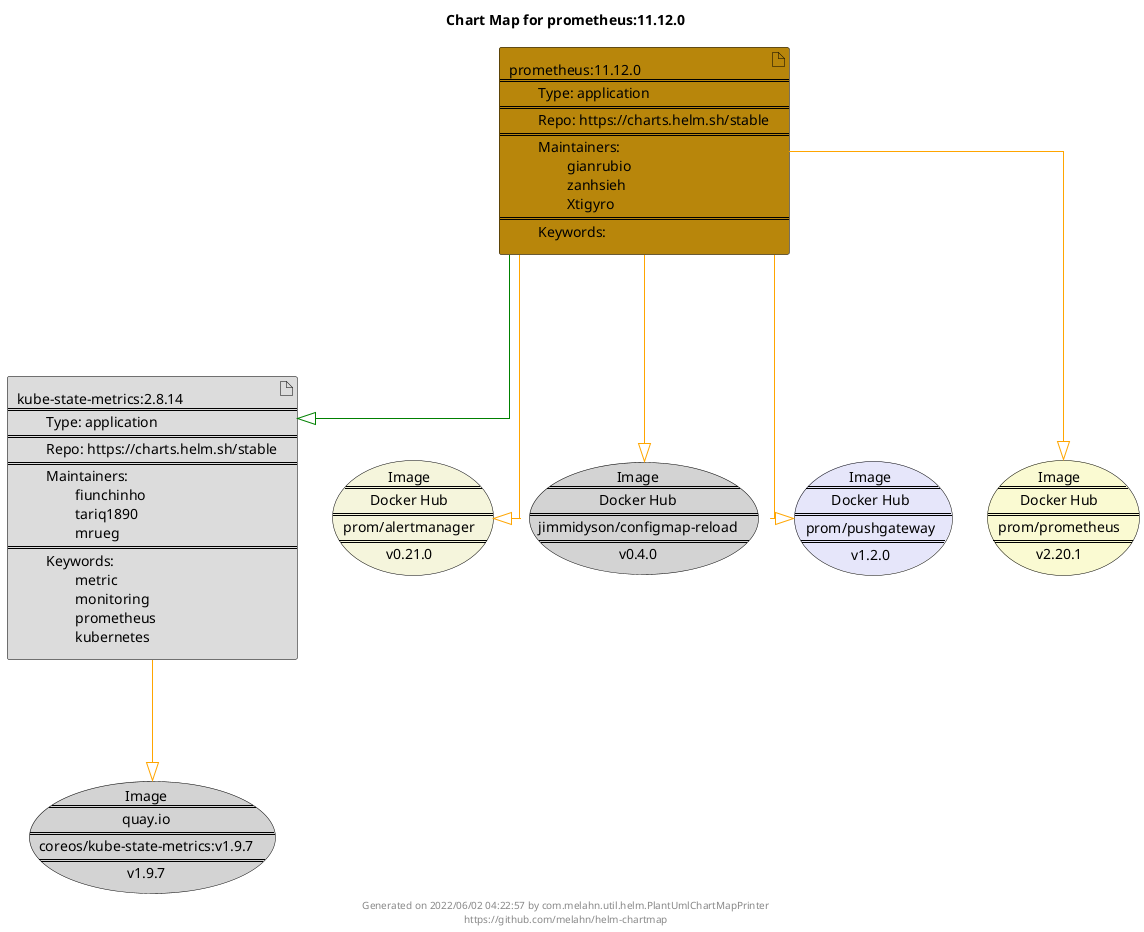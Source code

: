 @startuml
skinparam linetype ortho
skinparam backgroundColor white
skinparam usecaseBorderColor black
skinparam usecaseArrowColor LightSlateGray
skinparam artifactBorderColor black
skinparam artifactArrowColor LightSlateGray

title Chart Map for prometheus:11.12.0

'There are 2 referenced Helm Charts
artifact "prometheus:11.12.0\n====\n\tType: application\n====\n\tRepo: https://charts.helm.sh/stable\n====\n\tMaintainers: \n\t\tgianrubio\n\t\tzanhsieh\n\t\tXtigyro\n====\n\tKeywords: " as prometheus_11_12_0 #DarkGoldenRod
artifact "kube-state-metrics:2.8.14\n====\n\tType: application\n====\n\tRepo: https://charts.helm.sh/stable\n====\n\tMaintainers: \n\t\tfiunchinho\n\t\ttariq1890\n\t\tmrueg\n====\n\tKeywords: \n\t\tmetric\n\t\tmonitoring\n\t\tprometheus\n\t\tkubernetes" as kube_state_metrics_2_8_14 #Gainsboro

'There are 5 referenced Docker Images
usecase "Image\n====\nDocker Hub\n====\nprom/alertmanager\n====\nv0.21.0" as prom_alertmanager_v0_21_0 #Beige
usecase "Image\n====\nDocker Hub\n====\njimmidyson/configmap-reload\n====\nv0.4.0" as jimmidyson_configmap_reload_v0_4_0 #LightGray
usecase "Image\n====\nDocker Hub\n====\nprom/pushgateway\n====\nv1.2.0" as prom_pushgateway_v1_2_0 #Lavender
usecase "Image\n====\nquay.io\n====\ncoreos/kube-state-metrics:v1.9.7\n====\nv1.9.7" as quay_io_coreos_kube_state_metrics_v1_9_7 #LightGrey
usecase "Image\n====\nDocker Hub\n====\nprom/prometheus\n====\nv2.20.1" as prom_prometheus_v2_20_1 #LightGoldenRodYellow

'Chart Dependencies
prometheus_11_12_0--[#green]-|>kube_state_metrics_2_8_14
prometheus_11_12_0--[#orange]-|>prom_prometheus_v2_20_1
prometheus_11_12_0--[#orange]-|>prom_pushgateway_v1_2_0
prometheus_11_12_0--[#orange]-|>prom_alertmanager_v0_21_0
prometheus_11_12_0--[#orange]-|>jimmidyson_configmap_reload_v0_4_0
kube_state_metrics_2_8_14--[#orange]-|>quay_io_coreos_kube_state_metrics_v1_9_7

center footer Generated on 2022/06/02 04:22:57 by com.melahn.util.helm.PlantUmlChartMapPrinter\nhttps://github.com/melahn/helm-chartmap
@enduml

